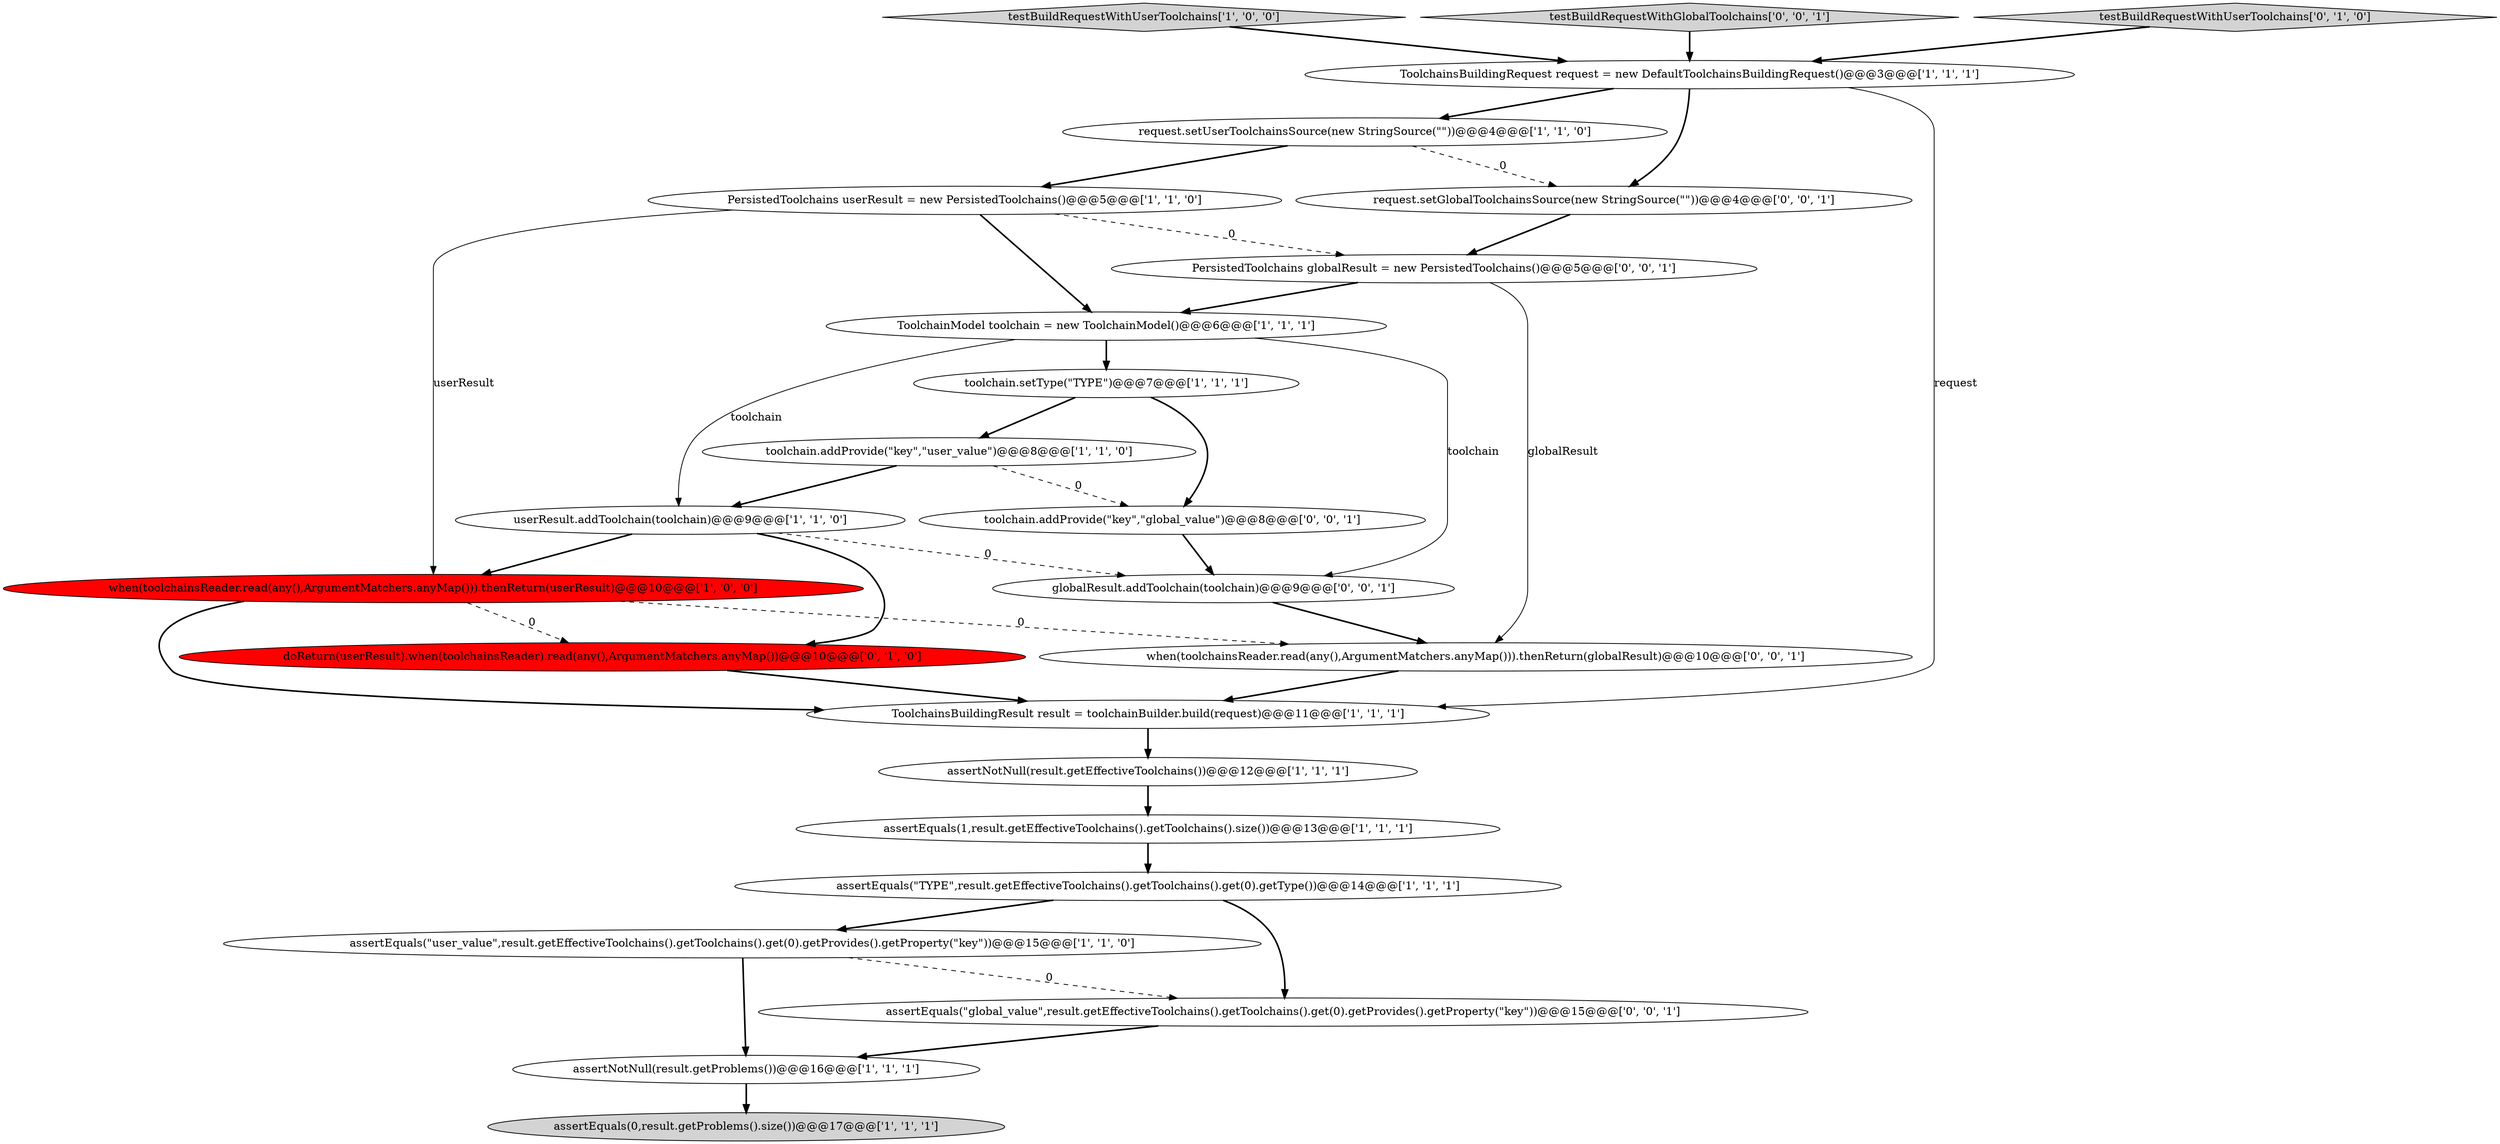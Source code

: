 digraph {
20 [style = filled, label = "request.setGlobalToolchainsSource(new StringSource(\"\"))@@@4@@@['0', '0', '1']", fillcolor = white, shape = ellipse image = "AAA0AAABBB3BBB"];
7 [style = filled, label = "testBuildRequestWithUserToolchains['1', '0', '0']", fillcolor = lightgray, shape = diamond image = "AAA0AAABBB1BBB"];
1 [style = filled, label = "assertNotNull(result.getProblems())@@@16@@@['1', '1', '1']", fillcolor = white, shape = ellipse image = "AAA0AAABBB1BBB"];
22 [style = filled, label = "assertEquals(\"global_value\",result.getEffectiveToolchains().getToolchains().get(0).getProvides().getProperty(\"key\"))@@@15@@@['0', '0', '1']", fillcolor = white, shape = ellipse image = "AAA0AAABBB3BBB"];
10 [style = filled, label = "assertNotNull(result.getEffectiveToolchains())@@@12@@@['1', '1', '1']", fillcolor = white, shape = ellipse image = "AAA0AAABBB1BBB"];
21 [style = filled, label = "toolchain.addProvide(\"key\",\"global_value\")@@@8@@@['0', '0', '1']", fillcolor = white, shape = ellipse image = "AAA0AAABBB3BBB"];
19 [style = filled, label = "PersistedToolchains globalResult = new PersistedToolchains()@@@5@@@['0', '0', '1']", fillcolor = white, shape = ellipse image = "AAA0AAABBB3BBB"];
13 [style = filled, label = "toolchain.addProvide(\"key\",\"user_value\")@@@8@@@['1', '1', '0']", fillcolor = white, shape = ellipse image = "AAA0AAABBB1BBB"];
15 [style = filled, label = "assertEquals(\"user_value\",result.getEffectiveToolchains().getToolchains().get(0).getProvides().getProperty(\"key\"))@@@15@@@['1', '1', '0']", fillcolor = white, shape = ellipse image = "AAA0AAABBB1BBB"];
4 [style = filled, label = "assertEquals(1,result.getEffectiveToolchains().getToolchains().size())@@@13@@@['1', '1', '1']", fillcolor = white, shape = ellipse image = "AAA0AAABBB1BBB"];
9 [style = filled, label = "toolchain.setType(\"TYPE\")@@@7@@@['1', '1', '1']", fillcolor = white, shape = ellipse image = "AAA0AAABBB1BBB"];
3 [style = filled, label = "when(toolchainsReader.read(any(),ArgumentMatchers.anyMap())).thenReturn(userResult)@@@10@@@['1', '0', '0']", fillcolor = red, shape = ellipse image = "AAA1AAABBB1BBB"];
16 [style = filled, label = "doReturn(userResult).when(toolchainsReader).read(any(),ArgumentMatchers.anyMap())@@@10@@@['0', '1', '0']", fillcolor = red, shape = ellipse image = "AAA1AAABBB2BBB"];
5 [style = filled, label = "request.setUserToolchainsSource(new StringSource(\"\"))@@@4@@@['1', '1', '0']", fillcolor = white, shape = ellipse image = "AAA0AAABBB1BBB"];
11 [style = filled, label = "ToolchainsBuildingResult result = toolchainBuilder.build(request)@@@11@@@['1', '1', '1']", fillcolor = white, shape = ellipse image = "AAA0AAABBB1BBB"];
23 [style = filled, label = "testBuildRequestWithGlobalToolchains['0', '0', '1']", fillcolor = lightgray, shape = diamond image = "AAA0AAABBB3BBB"];
24 [style = filled, label = "globalResult.addToolchain(toolchain)@@@9@@@['0', '0', '1']", fillcolor = white, shape = ellipse image = "AAA0AAABBB3BBB"];
0 [style = filled, label = "assertEquals(\"TYPE\",result.getEffectiveToolchains().getToolchains().get(0).getType())@@@14@@@['1', '1', '1']", fillcolor = white, shape = ellipse image = "AAA0AAABBB1BBB"];
8 [style = filled, label = "PersistedToolchains userResult = new PersistedToolchains()@@@5@@@['1', '1', '0']", fillcolor = white, shape = ellipse image = "AAA0AAABBB1BBB"];
2 [style = filled, label = "assertEquals(0,result.getProblems().size())@@@17@@@['1', '1', '1']", fillcolor = lightgray, shape = ellipse image = "AAA0AAABBB1BBB"];
6 [style = filled, label = "ToolchainModel toolchain = new ToolchainModel()@@@6@@@['1', '1', '1']", fillcolor = white, shape = ellipse image = "AAA0AAABBB1BBB"];
14 [style = filled, label = "userResult.addToolchain(toolchain)@@@9@@@['1', '1', '0']", fillcolor = white, shape = ellipse image = "AAA0AAABBB1BBB"];
17 [style = filled, label = "testBuildRequestWithUserToolchains['0', '1', '0']", fillcolor = lightgray, shape = diamond image = "AAA0AAABBB2BBB"];
18 [style = filled, label = "when(toolchainsReader.read(any(),ArgumentMatchers.anyMap())).thenReturn(globalResult)@@@10@@@['0', '0', '1']", fillcolor = white, shape = ellipse image = "AAA0AAABBB3BBB"];
12 [style = filled, label = "ToolchainsBuildingRequest request = new DefaultToolchainsBuildingRequest()@@@3@@@['1', '1', '1']", fillcolor = white, shape = ellipse image = "AAA0AAABBB1BBB"];
14->16 [style = bold, label=""];
14->3 [style = bold, label=""];
8->19 [style = dashed, label="0"];
5->8 [style = bold, label=""];
14->24 [style = dashed, label="0"];
16->11 [style = bold, label=""];
12->5 [style = bold, label=""];
7->12 [style = bold, label=""];
3->18 [style = dashed, label="0"];
18->11 [style = bold, label=""];
12->11 [style = solid, label="request"];
3->11 [style = bold, label=""];
12->20 [style = bold, label=""];
6->24 [style = solid, label="toolchain"];
8->6 [style = bold, label=""];
21->24 [style = bold, label=""];
19->6 [style = bold, label=""];
24->18 [style = bold, label=""];
0->15 [style = bold, label=""];
15->22 [style = dashed, label="0"];
4->0 [style = bold, label=""];
5->20 [style = dashed, label="0"];
17->12 [style = bold, label=""];
6->14 [style = solid, label="toolchain"];
13->21 [style = dashed, label="0"];
11->10 [style = bold, label=""];
0->22 [style = bold, label=""];
9->21 [style = bold, label=""];
10->4 [style = bold, label=""];
19->18 [style = solid, label="globalResult"];
8->3 [style = solid, label="userResult"];
23->12 [style = bold, label=""];
1->2 [style = bold, label=""];
22->1 [style = bold, label=""];
6->9 [style = bold, label=""];
20->19 [style = bold, label=""];
13->14 [style = bold, label=""];
3->16 [style = dashed, label="0"];
9->13 [style = bold, label=""];
15->1 [style = bold, label=""];
}
